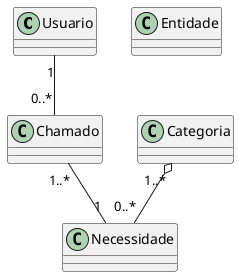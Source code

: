 @startuml
class Usuario
class Entidade
class Categoria
class Necessidade
class Chamado

Categoria "1..*" o-- "0..*" Necessidade

Usuario "1" -- "0..*" Chamado
Chamado "1..*"  -- "1" Necessidade

@enduml